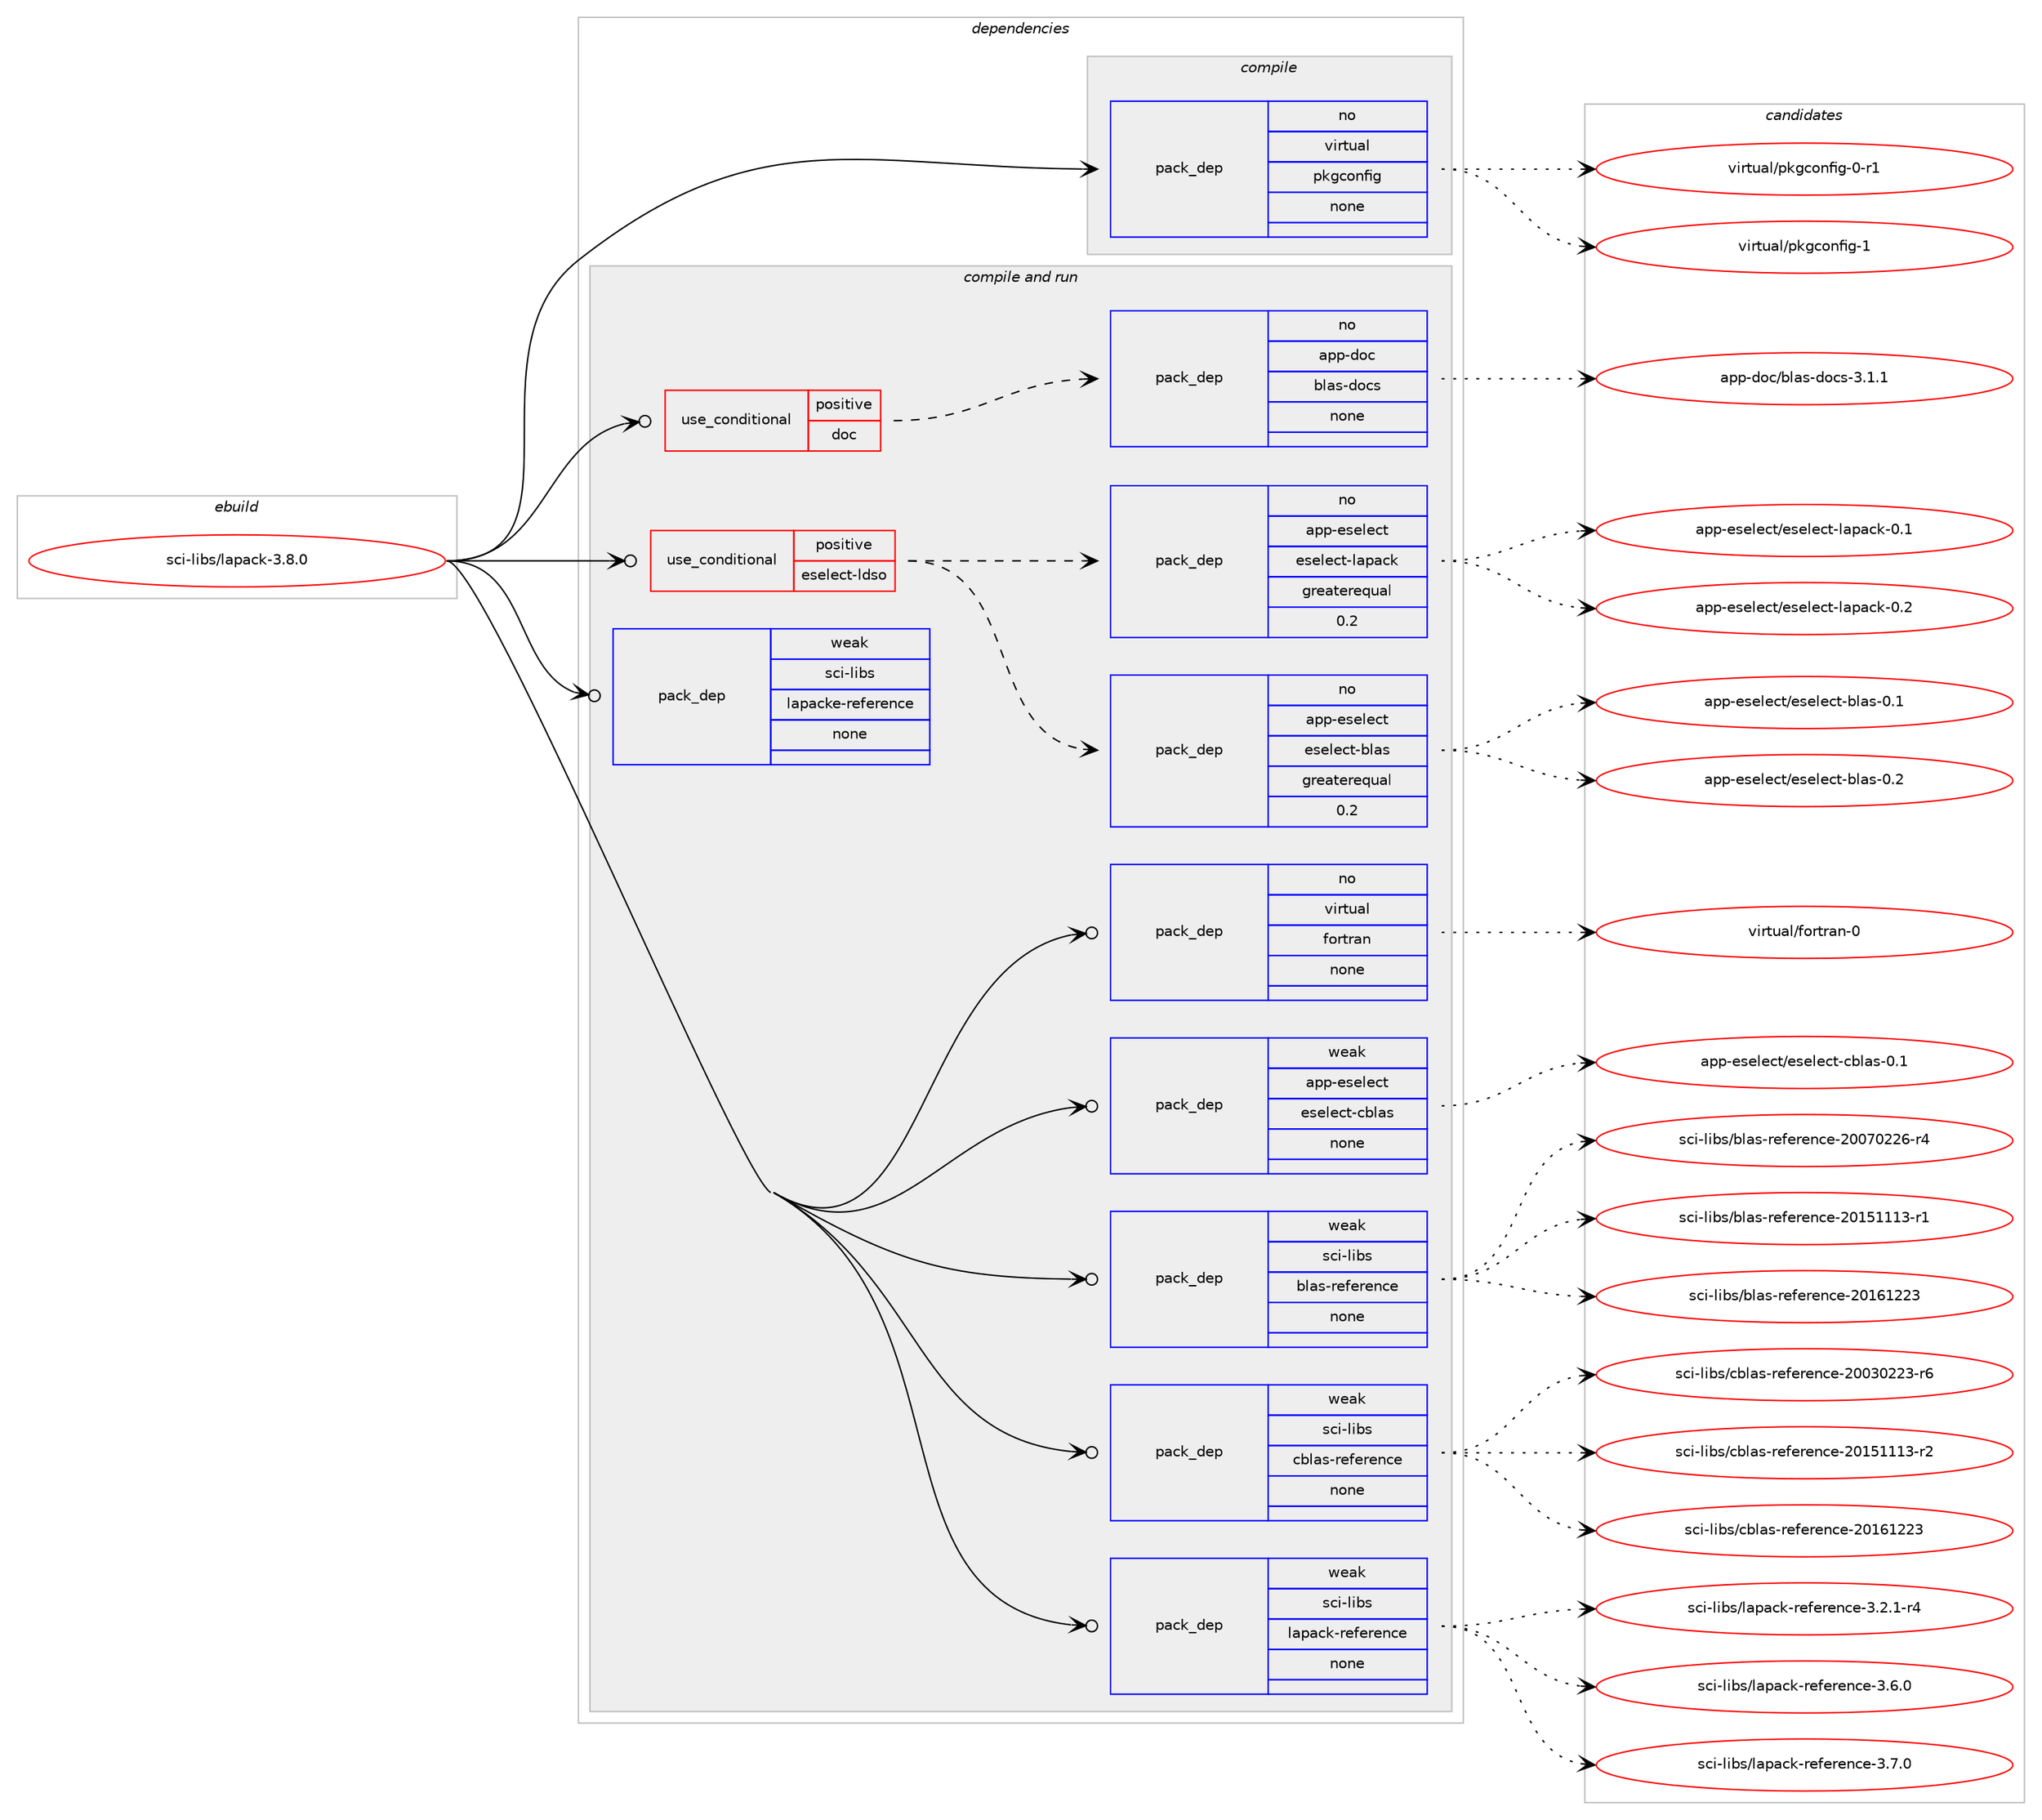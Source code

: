 digraph prolog {

# *************
# Graph options
# *************

newrank=true;
concentrate=true;
compound=true;
graph [rankdir=LR,fontname=Helvetica,fontsize=10,ranksep=1.5];#, ranksep=2.5, nodesep=0.2];
edge  [arrowhead=vee];
node  [fontname=Helvetica,fontsize=10];

# **********
# The ebuild
# **********

subgraph cluster_leftcol {
color=gray;
rank=same;
label=<<i>ebuild</i>>;
id [label="sci-libs/lapack-3.8.0", color=red, width=4, href="../sci-libs/lapack-3.8.0.svg"];
}

# ****************
# The dependencies
# ****************

subgraph cluster_midcol {
color=gray;
label=<<i>dependencies</i>>;
subgraph cluster_compile {
fillcolor="#eeeeee";
style=filled;
label=<<i>compile</i>>;
subgraph pack380 {
dependency457 [label=<<TABLE BORDER="0" CELLBORDER="1" CELLSPACING="0" CELLPADDING="4" WIDTH="220"><TR><TD ROWSPAN="6" CELLPADDING="30">pack_dep</TD></TR><TR><TD WIDTH="110">no</TD></TR><TR><TD>virtual</TD></TR><TR><TD>pkgconfig</TD></TR><TR><TD>none</TD></TR><TR><TD></TD></TR></TABLE>>, shape=none, color=blue];
}
id:e -> dependency457:w [weight=20,style="solid",arrowhead="vee"];
}
subgraph cluster_compileandrun {
fillcolor="#eeeeee";
style=filled;
label=<<i>compile and run</i>>;
subgraph cond72 {
dependency458 [label=<<TABLE BORDER="0" CELLBORDER="1" CELLSPACING="0" CELLPADDING="4"><TR><TD ROWSPAN="3" CELLPADDING="10">use_conditional</TD></TR><TR><TD>positive</TD></TR><TR><TD>doc</TD></TR></TABLE>>, shape=none, color=red];
subgraph pack381 {
dependency459 [label=<<TABLE BORDER="0" CELLBORDER="1" CELLSPACING="0" CELLPADDING="4" WIDTH="220"><TR><TD ROWSPAN="6" CELLPADDING="30">pack_dep</TD></TR><TR><TD WIDTH="110">no</TD></TR><TR><TD>app-doc</TD></TR><TR><TD>blas-docs</TD></TR><TR><TD>none</TD></TR><TR><TD></TD></TR></TABLE>>, shape=none, color=blue];
}
dependency458:e -> dependency459:w [weight=20,style="dashed",arrowhead="vee"];
}
id:e -> dependency458:w [weight=20,style="solid",arrowhead="odotvee"];
subgraph cond73 {
dependency460 [label=<<TABLE BORDER="0" CELLBORDER="1" CELLSPACING="0" CELLPADDING="4"><TR><TD ROWSPAN="3" CELLPADDING="10">use_conditional</TD></TR><TR><TD>positive</TD></TR><TR><TD>eselect-ldso</TD></TR></TABLE>>, shape=none, color=red];
subgraph pack382 {
dependency461 [label=<<TABLE BORDER="0" CELLBORDER="1" CELLSPACING="0" CELLPADDING="4" WIDTH="220"><TR><TD ROWSPAN="6" CELLPADDING="30">pack_dep</TD></TR><TR><TD WIDTH="110">no</TD></TR><TR><TD>app-eselect</TD></TR><TR><TD>eselect-blas</TD></TR><TR><TD>greaterequal</TD></TR><TR><TD>0.2</TD></TR></TABLE>>, shape=none, color=blue];
}
dependency460:e -> dependency461:w [weight=20,style="dashed",arrowhead="vee"];
subgraph pack383 {
dependency462 [label=<<TABLE BORDER="0" CELLBORDER="1" CELLSPACING="0" CELLPADDING="4" WIDTH="220"><TR><TD ROWSPAN="6" CELLPADDING="30">pack_dep</TD></TR><TR><TD WIDTH="110">no</TD></TR><TR><TD>app-eselect</TD></TR><TR><TD>eselect-lapack</TD></TR><TR><TD>greaterequal</TD></TR><TR><TD>0.2</TD></TR></TABLE>>, shape=none, color=blue];
}
dependency460:e -> dependency462:w [weight=20,style="dashed",arrowhead="vee"];
}
id:e -> dependency460:w [weight=20,style="solid",arrowhead="odotvee"];
subgraph pack384 {
dependency463 [label=<<TABLE BORDER="0" CELLBORDER="1" CELLSPACING="0" CELLPADDING="4" WIDTH="220"><TR><TD ROWSPAN="6" CELLPADDING="30">pack_dep</TD></TR><TR><TD WIDTH="110">no</TD></TR><TR><TD>virtual</TD></TR><TR><TD>fortran</TD></TR><TR><TD>none</TD></TR><TR><TD></TD></TR></TABLE>>, shape=none, color=blue];
}
id:e -> dependency463:w [weight=20,style="solid",arrowhead="odotvee"];
subgraph pack385 {
dependency464 [label=<<TABLE BORDER="0" CELLBORDER="1" CELLSPACING="0" CELLPADDING="4" WIDTH="220"><TR><TD ROWSPAN="6" CELLPADDING="30">pack_dep</TD></TR><TR><TD WIDTH="110">weak</TD></TR><TR><TD>app-eselect</TD></TR><TR><TD>eselect-cblas</TD></TR><TR><TD>none</TD></TR><TR><TD></TD></TR></TABLE>>, shape=none, color=blue];
}
id:e -> dependency464:w [weight=20,style="solid",arrowhead="odotvee"];
subgraph pack386 {
dependency465 [label=<<TABLE BORDER="0" CELLBORDER="1" CELLSPACING="0" CELLPADDING="4" WIDTH="220"><TR><TD ROWSPAN="6" CELLPADDING="30">pack_dep</TD></TR><TR><TD WIDTH="110">weak</TD></TR><TR><TD>sci-libs</TD></TR><TR><TD>blas-reference</TD></TR><TR><TD>none</TD></TR><TR><TD></TD></TR></TABLE>>, shape=none, color=blue];
}
id:e -> dependency465:w [weight=20,style="solid",arrowhead="odotvee"];
subgraph pack387 {
dependency466 [label=<<TABLE BORDER="0" CELLBORDER="1" CELLSPACING="0" CELLPADDING="4" WIDTH="220"><TR><TD ROWSPAN="6" CELLPADDING="30">pack_dep</TD></TR><TR><TD WIDTH="110">weak</TD></TR><TR><TD>sci-libs</TD></TR><TR><TD>cblas-reference</TD></TR><TR><TD>none</TD></TR><TR><TD></TD></TR></TABLE>>, shape=none, color=blue];
}
id:e -> dependency466:w [weight=20,style="solid",arrowhead="odotvee"];
subgraph pack388 {
dependency467 [label=<<TABLE BORDER="0" CELLBORDER="1" CELLSPACING="0" CELLPADDING="4" WIDTH="220"><TR><TD ROWSPAN="6" CELLPADDING="30">pack_dep</TD></TR><TR><TD WIDTH="110">weak</TD></TR><TR><TD>sci-libs</TD></TR><TR><TD>lapack-reference</TD></TR><TR><TD>none</TD></TR><TR><TD></TD></TR></TABLE>>, shape=none, color=blue];
}
id:e -> dependency467:w [weight=20,style="solid",arrowhead="odotvee"];
subgraph pack389 {
dependency468 [label=<<TABLE BORDER="0" CELLBORDER="1" CELLSPACING="0" CELLPADDING="4" WIDTH="220"><TR><TD ROWSPAN="6" CELLPADDING="30">pack_dep</TD></TR><TR><TD WIDTH="110">weak</TD></TR><TR><TD>sci-libs</TD></TR><TR><TD>lapacke-reference</TD></TR><TR><TD>none</TD></TR><TR><TD></TD></TR></TABLE>>, shape=none, color=blue];
}
id:e -> dependency468:w [weight=20,style="solid",arrowhead="odotvee"];
}
subgraph cluster_run {
fillcolor="#eeeeee";
style=filled;
label=<<i>run</i>>;
}
}

# **************
# The candidates
# **************

subgraph cluster_choices {
rank=same;
color=gray;
label=<<i>candidates</i>>;

subgraph choice380 {
color=black;
nodesep=1;
choice11810511411611797108471121071039911111010210510345484511449 [label="virtual/pkgconfig-0-r1", color=red, width=4,href="../virtual/pkgconfig-0-r1.svg"];
choice1181051141161179710847112107103991111101021051034549 [label="virtual/pkgconfig-1", color=red, width=4,href="../virtual/pkgconfig-1.svg"];
dependency457:e -> choice11810511411611797108471121071039911111010210510345484511449:w [style=dotted,weight="100"];
dependency457:e -> choice1181051141161179710847112107103991111101021051034549:w [style=dotted,weight="100"];
}
subgraph choice381 {
color=black;
nodesep=1;
choice9711211245100111994798108971154510011199115455146494649 [label="app-doc/blas-docs-3.1.1", color=red, width=4,href="../app-doc/blas-docs-3.1.1.svg"];
dependency459:e -> choice9711211245100111994798108971154510011199115455146494649:w [style=dotted,weight="100"];
}
subgraph choice382 {
color=black;
nodesep=1;
choice971121124510111510110810199116471011151011081019911645981089711545484649 [label="app-eselect/eselect-blas-0.1", color=red, width=4,href="../app-eselect/eselect-blas-0.1.svg"];
choice971121124510111510110810199116471011151011081019911645981089711545484650 [label="app-eselect/eselect-blas-0.2", color=red, width=4,href="../app-eselect/eselect-blas-0.2.svg"];
dependency461:e -> choice971121124510111510110810199116471011151011081019911645981089711545484649:w [style=dotted,weight="100"];
dependency461:e -> choice971121124510111510110810199116471011151011081019911645981089711545484650:w [style=dotted,weight="100"];
}
subgraph choice383 {
color=black;
nodesep=1;
choice97112112451011151011081019911647101115101108101991164510897112979910745484649 [label="app-eselect/eselect-lapack-0.1", color=red, width=4,href="../app-eselect/eselect-lapack-0.1.svg"];
choice97112112451011151011081019911647101115101108101991164510897112979910745484650 [label="app-eselect/eselect-lapack-0.2", color=red, width=4,href="../app-eselect/eselect-lapack-0.2.svg"];
dependency462:e -> choice97112112451011151011081019911647101115101108101991164510897112979910745484649:w [style=dotted,weight="100"];
dependency462:e -> choice97112112451011151011081019911647101115101108101991164510897112979910745484650:w [style=dotted,weight="100"];
}
subgraph choice384 {
color=black;
nodesep=1;
choice1181051141161179710847102111114116114971104548 [label="virtual/fortran-0", color=red, width=4,href="../virtual/fortran-0.svg"];
dependency463:e -> choice1181051141161179710847102111114116114971104548:w [style=dotted,weight="100"];
}
subgraph choice385 {
color=black;
nodesep=1;
choice97112112451011151011081019911647101115101108101991164599981089711545484649 [label="app-eselect/eselect-cblas-0.1", color=red, width=4,href="../app-eselect/eselect-cblas-0.1.svg"];
dependency464:e -> choice97112112451011151011081019911647101115101108101991164599981089711545484649:w [style=dotted,weight="100"];
}
subgraph choice386 {
color=black;
nodesep=1;
choice11599105451081059811547981089711545114101102101114101110991014550484855485050544511452 [label="sci-libs/blas-reference-20070226-r4", color=red, width=4,href="../sci-libs/blas-reference-20070226-r4.svg"];
choice11599105451081059811547981089711545114101102101114101110991014550484953494949514511449 [label="sci-libs/blas-reference-20151113-r1", color=red, width=4,href="../sci-libs/blas-reference-20151113-r1.svg"];
choice1159910545108105981154798108971154511410110210111410111099101455048495449505051 [label="sci-libs/blas-reference-20161223", color=red, width=4,href="../sci-libs/blas-reference-20161223.svg"];
dependency465:e -> choice11599105451081059811547981089711545114101102101114101110991014550484855485050544511452:w [style=dotted,weight="100"];
dependency465:e -> choice11599105451081059811547981089711545114101102101114101110991014550484953494949514511449:w [style=dotted,weight="100"];
dependency465:e -> choice1159910545108105981154798108971154511410110210111410111099101455048495449505051:w [style=dotted,weight="100"];
}
subgraph choice387 {
color=black;
nodesep=1;
choice1159910545108105981154799981089711545114101102101114101110991014550484851485050514511454 [label="sci-libs/cblas-reference-20030223-r6", color=red, width=4,href="../sci-libs/cblas-reference-20030223-r6.svg"];
choice1159910545108105981154799981089711545114101102101114101110991014550484953494949514511450 [label="sci-libs/cblas-reference-20151113-r2", color=red, width=4,href="../sci-libs/cblas-reference-20151113-r2.svg"];
choice115991054510810598115479998108971154511410110210111410111099101455048495449505051 [label="sci-libs/cblas-reference-20161223", color=red, width=4,href="../sci-libs/cblas-reference-20161223.svg"];
dependency466:e -> choice1159910545108105981154799981089711545114101102101114101110991014550484851485050514511454:w [style=dotted,weight="100"];
dependency466:e -> choice1159910545108105981154799981089711545114101102101114101110991014550484953494949514511450:w [style=dotted,weight="100"];
dependency466:e -> choice115991054510810598115479998108971154511410110210111410111099101455048495449505051:w [style=dotted,weight="100"];
}
subgraph choice388 {
color=black;
nodesep=1;
choice1159910545108105981154710897112979910745114101102101114101110991014551465046494511452 [label="sci-libs/lapack-reference-3.2.1-r4", color=red, width=4,href="../sci-libs/lapack-reference-3.2.1-r4.svg"];
choice115991054510810598115471089711297991074511410110210111410111099101455146544648 [label="sci-libs/lapack-reference-3.6.0", color=red, width=4,href="../sci-libs/lapack-reference-3.6.0.svg"];
choice115991054510810598115471089711297991074511410110210111410111099101455146554648 [label="sci-libs/lapack-reference-3.7.0", color=red, width=4,href="../sci-libs/lapack-reference-3.7.0.svg"];
dependency467:e -> choice1159910545108105981154710897112979910745114101102101114101110991014551465046494511452:w [style=dotted,weight="100"];
dependency467:e -> choice115991054510810598115471089711297991074511410110210111410111099101455146544648:w [style=dotted,weight="100"];
dependency467:e -> choice115991054510810598115471089711297991074511410110210111410111099101455146554648:w [style=dotted,weight="100"];
}
subgraph choice389 {
color=black;
nodesep=1;
}
}

}
